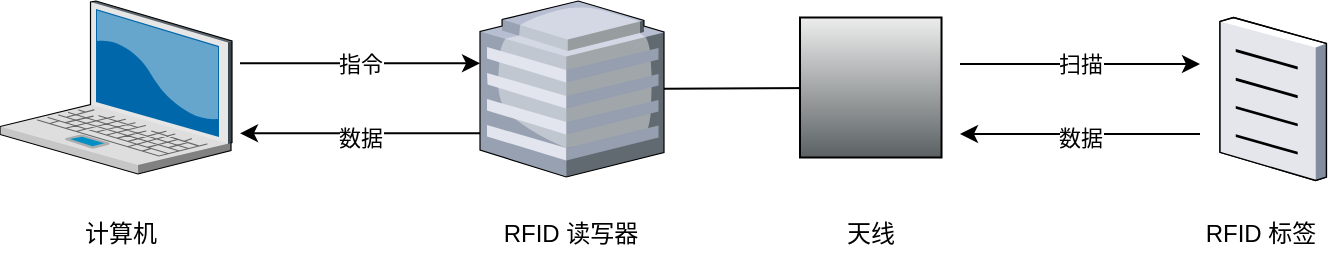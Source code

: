 <mxfile version="26.2.15">
  <diagram name="第 1 页" id="5AJq7UbWgciV34pufoeA">
    <mxGraphModel dx="951" dy="506" grid="1" gridSize="10" guides="1" tooltips="1" connect="1" arrows="1" fold="1" page="1" pageScale="1" pageWidth="827" pageHeight="1169" math="0" shadow="0">
      <root>
        <mxCell id="0" />
        <mxCell id="1" parent="0" />
        <mxCell id="hxLXuQMOmzxcQQWcHnEh-1" value="" style="verticalLabelPosition=bottom;sketch=0;aspect=fixed;html=1;verticalAlign=top;strokeColor=none;align=center;outlineConnect=0;shape=mxgraph.citrix.laptop_2;" vertex="1" parent="1">
          <mxGeometry x="90" y="178.5" width="116" height="86.5" as="geometry" />
        </mxCell>
        <mxCell id="hxLXuQMOmzxcQQWcHnEh-10" style="rounded=0;orthogonalLoop=1;jettySize=auto;html=1;endArrow=none;startFill=0;" edge="1" parent="1" source="hxLXuQMOmzxcQQWcHnEh-2">
          <mxGeometry relative="1" as="geometry">
            <mxPoint x="440" y="220" as="sourcePoint" />
            <mxPoint x="500" y="222" as="targetPoint" />
          </mxGeometry>
        </mxCell>
        <mxCell id="hxLXuQMOmzxcQQWcHnEh-2" value="" style="verticalLabelPosition=bottom;sketch=0;aspect=fixed;html=1;verticalAlign=top;strokeColor=none;align=center;outlineConnect=0;shape=mxgraph.citrix.hq_enterprise;" vertex="1" parent="1">
          <mxGeometry x="330" y="178.5" width="92" height="88" as="geometry" />
        </mxCell>
        <mxCell id="hxLXuQMOmzxcQQWcHnEh-4" value="" style="verticalLabelPosition=bottom;sketch=0;aspect=fixed;html=1;verticalAlign=top;strokeColor=none;align=center;outlineConnect=0;shape=mxgraph.citrix.document;" vertex="1" parent="1">
          <mxGeometry x="700" y="186.75" width="53.2" height="81.5" as="geometry" />
        </mxCell>
        <mxCell id="hxLXuQMOmzxcQQWcHnEh-12" style="rounded=0;orthogonalLoop=1;jettySize=auto;html=1;" edge="1" parent="1">
          <mxGeometry relative="1" as="geometry">
            <mxPoint x="570" y="210" as="sourcePoint" />
            <mxPoint x="690" y="210" as="targetPoint" />
          </mxGeometry>
        </mxCell>
        <mxCell id="hxLXuQMOmzxcQQWcHnEh-13" value="扫描" style="edgeLabel;html=1;align=center;verticalAlign=middle;resizable=0;points=[];" vertex="1" connectable="0" parent="hxLXuQMOmzxcQQWcHnEh-12">
          <mxGeometry x="-0.101" relative="1" as="geometry">
            <mxPoint x="6" as="offset" />
          </mxGeometry>
        </mxCell>
        <mxCell id="hxLXuQMOmzxcQQWcHnEh-5" value="" style="shape=mxgraph.networks2.icon;aspect=fixed;fillColor=#EDEDED;strokeColor=#000000;gradientColor=#5B6163;network2IconShadow=1;network2bgFillColor=none;network2Icon=mxgraph.networks2.satellite_dish;network2IconXOffset=-0.007;network2IconYOffset=0.002;network2IconW=1.006;network2IconH=0.996;" vertex="1" parent="1">
          <mxGeometry x="490" y="186.75" width="70.76" height="70" as="geometry" />
        </mxCell>
        <mxCell id="hxLXuQMOmzxcQQWcHnEh-14" style="rounded=0;orthogonalLoop=1;jettySize=auto;html=1;" edge="1" parent="1">
          <mxGeometry relative="1" as="geometry">
            <mxPoint x="690" y="245" as="sourcePoint" />
            <mxPoint x="570" y="245" as="targetPoint" />
          </mxGeometry>
        </mxCell>
        <mxCell id="hxLXuQMOmzxcQQWcHnEh-15" value="数据" style="edgeLabel;html=1;align=center;verticalAlign=middle;resizable=0;points=[];" vertex="1" connectable="0" parent="hxLXuQMOmzxcQQWcHnEh-14">
          <mxGeometry x="-0.02" y="2" relative="1" as="geometry">
            <mxPoint x="-1" as="offset" />
          </mxGeometry>
        </mxCell>
        <mxCell id="hxLXuQMOmzxcQQWcHnEh-16" value="天线" style="text;html=1;align=center;verticalAlign=middle;resizable=0;points=[];autosize=1;strokeColor=none;fillColor=none;" vertex="1" parent="1">
          <mxGeometry x="500.38" y="280" width="50" height="30" as="geometry" />
        </mxCell>
        <mxCell id="hxLXuQMOmzxcQQWcHnEh-21" value="计算机" style="text;html=1;align=center;verticalAlign=middle;resizable=0;points=[];autosize=1;strokeColor=none;fillColor=none;" vertex="1" parent="1">
          <mxGeometry x="120" y="280" width="60" height="30" as="geometry" />
        </mxCell>
        <mxCell id="hxLXuQMOmzxcQQWcHnEh-22" value="RFID 读写器" style="text;html=1;align=center;verticalAlign=middle;resizable=0;points=[];autosize=1;strokeColor=none;fillColor=none;" vertex="1" parent="1">
          <mxGeometry x="330" y="280" width="90" height="30" as="geometry" />
        </mxCell>
        <mxCell id="hxLXuQMOmzxcQQWcHnEh-23" value="RFID 标签" style="text;html=1;align=center;verticalAlign=middle;resizable=0;points=[];autosize=1;strokeColor=none;fillColor=none;" vertex="1" parent="1">
          <mxGeometry x="680" y="280" width="80" height="30" as="geometry" />
        </mxCell>
        <mxCell id="hxLXuQMOmzxcQQWcHnEh-26" style="rounded=0;orthogonalLoop=1;jettySize=auto;html=1;" edge="1" parent="1">
          <mxGeometry relative="1" as="geometry">
            <mxPoint x="210" y="209.67" as="sourcePoint" />
            <mxPoint x="330" y="209.67" as="targetPoint" />
          </mxGeometry>
        </mxCell>
        <mxCell id="hxLXuQMOmzxcQQWcHnEh-27" value="指令" style="edgeLabel;html=1;align=center;verticalAlign=middle;resizable=0;points=[];" vertex="1" connectable="0" parent="hxLXuQMOmzxcQQWcHnEh-26">
          <mxGeometry x="-0.101" relative="1" as="geometry">
            <mxPoint x="6" as="offset" />
          </mxGeometry>
        </mxCell>
        <mxCell id="hxLXuQMOmzxcQQWcHnEh-28" style="rounded=0;orthogonalLoop=1;jettySize=auto;html=1;" edge="1" parent="1">
          <mxGeometry relative="1" as="geometry">
            <mxPoint x="330" y="244.67" as="sourcePoint" />
            <mxPoint x="210" y="244.67" as="targetPoint" />
          </mxGeometry>
        </mxCell>
        <mxCell id="hxLXuQMOmzxcQQWcHnEh-29" value="数据" style="edgeLabel;html=1;align=center;verticalAlign=middle;resizable=0;points=[];" vertex="1" connectable="0" parent="hxLXuQMOmzxcQQWcHnEh-28">
          <mxGeometry x="-0.02" y="2" relative="1" as="geometry">
            <mxPoint x="-1" as="offset" />
          </mxGeometry>
        </mxCell>
      </root>
    </mxGraphModel>
  </diagram>
</mxfile>
